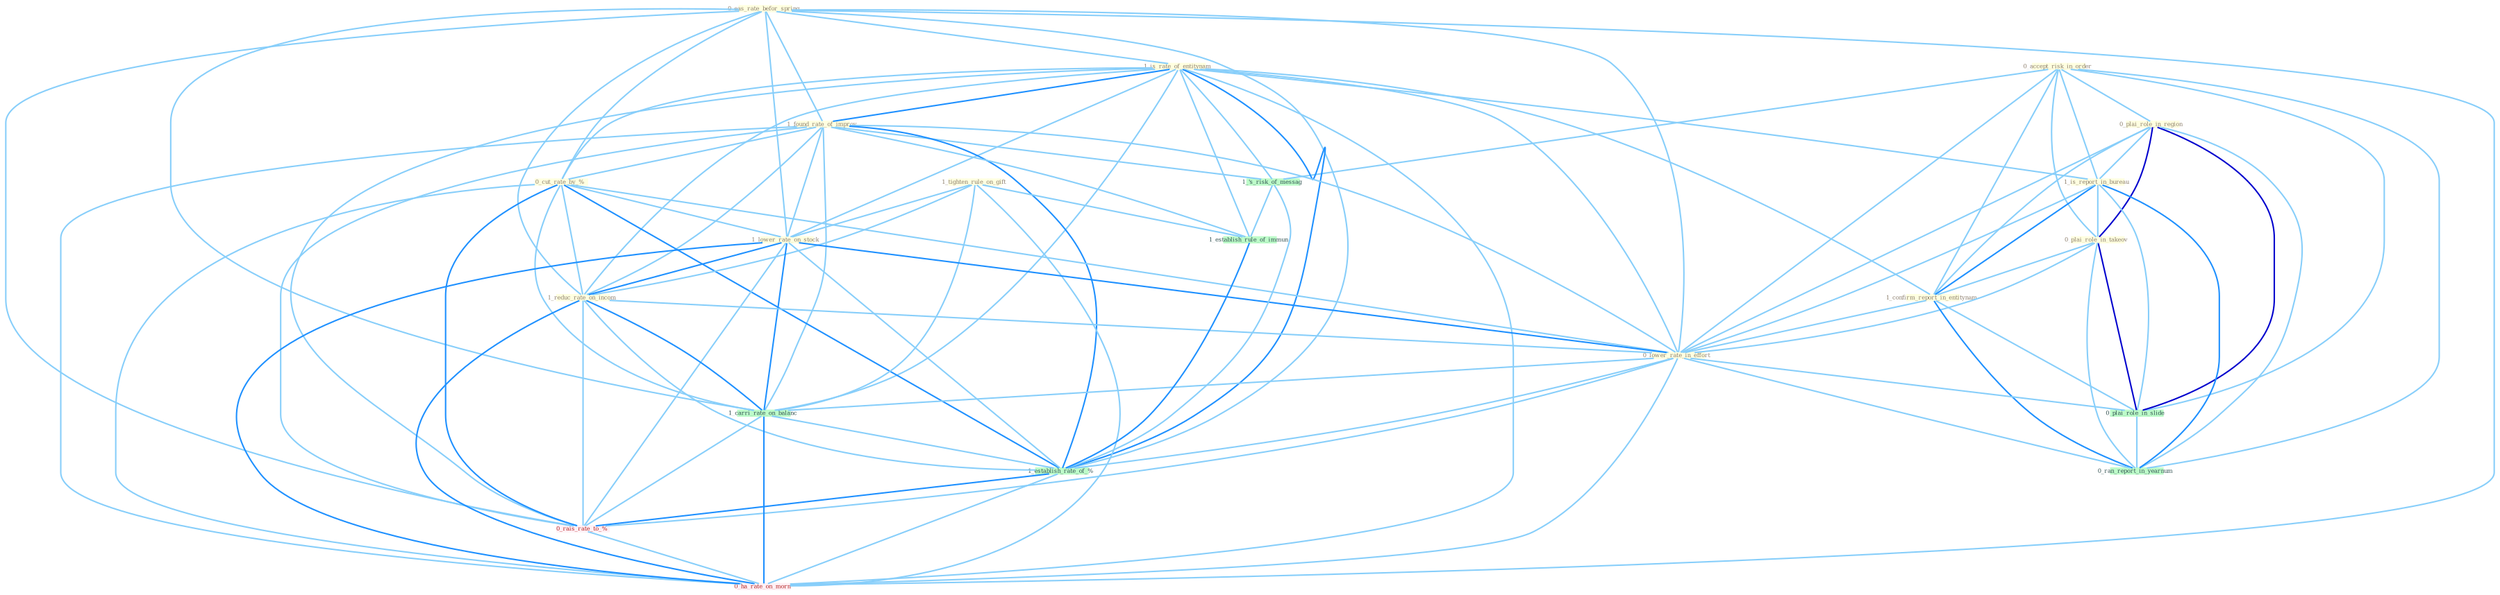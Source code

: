 Graph G{ 
    node
    [shape=polygon,style=filled,width=.5,height=.06,color="#BDFCC9",fixedsize=true,fontsize=4,
    fontcolor="#2f4f4f"];
    {node
    [color="#ffffe0", fontcolor="#8b7d6b"] "0_accept_risk_in_order " "0_eas_rate_befor_spring " "1_is_rate_of_entitynam " "0_plai_role_in_region " "1_is_report_in_bureau " "1_found_rate_of_improv " "0_cut_rate_by_% " "1_tighten_rule_on_gift " "1_lower_rate_on_stock " "1_reduc_rate_on_incom " "0_plai_role_in_takeov " "1_confirm_report_in_entitynam " "0_lower_rate_in_effort "}
{node [color="#fff0f5", fontcolor="#b22222"] "0_rais_rate_to_% " "0_ha_rate_on_morn "}
edge [color="#B0E2FF"];

	"0_accept_risk_in_order " -- "0_plai_role_in_region " [w="1", color="#87cefa" ];
	"0_accept_risk_in_order " -- "1_is_report_in_bureau " [w="1", color="#87cefa" ];
	"0_accept_risk_in_order " -- "0_plai_role_in_takeov " [w="1", color="#87cefa" ];
	"0_accept_risk_in_order " -- "1_confirm_report_in_entitynam " [w="1", color="#87cefa" ];
	"0_accept_risk_in_order " -- "0_lower_rate_in_effort " [w="1", color="#87cefa" ];
	"0_accept_risk_in_order " -- "0_plai_role_in_slide " [w="1", color="#87cefa" ];
	"0_accept_risk_in_order " -- "1_'s_risk_of_messag " [w="1", color="#87cefa" ];
	"0_accept_risk_in_order " -- "0_ran_report_in_yearnum " [w="1", color="#87cefa" ];
	"0_eas_rate_befor_spring " -- "1_is_rate_of_entitynam " [w="1", color="#87cefa" ];
	"0_eas_rate_befor_spring " -- "1_found_rate_of_improv " [w="1", color="#87cefa" ];
	"0_eas_rate_befor_spring " -- "0_cut_rate_by_% " [w="1", color="#87cefa" ];
	"0_eas_rate_befor_spring " -- "1_lower_rate_on_stock " [w="1", color="#87cefa" ];
	"0_eas_rate_befor_spring " -- "1_reduc_rate_on_incom " [w="1", color="#87cefa" ];
	"0_eas_rate_befor_spring " -- "0_lower_rate_in_effort " [w="1", color="#87cefa" ];
	"0_eas_rate_befor_spring " -- "1_carri_rate_on_balanc " [w="1", color="#87cefa" ];
	"0_eas_rate_befor_spring " -- "1_establish_rate_of_% " [w="1", color="#87cefa" ];
	"0_eas_rate_befor_spring " -- "0_rais_rate_to_% " [w="1", color="#87cefa" ];
	"0_eas_rate_befor_spring " -- "0_ha_rate_on_morn " [w="1", color="#87cefa" ];
	"1_is_rate_of_entitynam " -- "1_is_report_in_bureau " [w="1", color="#87cefa" ];
	"1_is_rate_of_entitynam " -- "1_found_rate_of_improv " [w="2", color="#1e90ff" , len=0.8];
	"1_is_rate_of_entitynam " -- "0_cut_rate_by_% " [w="1", color="#87cefa" ];
	"1_is_rate_of_entitynam " -- "1_lower_rate_on_stock " [w="1", color="#87cefa" ];
	"1_is_rate_of_entitynam " -- "1_reduc_rate_on_incom " [w="1", color="#87cefa" ];
	"1_is_rate_of_entitynam " -- "1_confirm_report_in_entitynam " [w="1", color="#87cefa" ];
	"1_is_rate_of_entitynam " -- "0_lower_rate_in_effort " [w="1", color="#87cefa" ];
	"1_is_rate_of_entitynam " -- "1_carri_rate_on_balanc " [w="1", color="#87cefa" ];
	"1_is_rate_of_entitynam " -- "1_'s_risk_of_messag " [w="1", color="#87cefa" ];
	"1_is_rate_of_entitynam " -- "1_establish_rule_of_immun " [w="1", color="#87cefa" ];
	"1_is_rate_of_entitynam " -- "1_establish_rate_of_% " [w="2", color="#1e90ff" , len=0.8];
	"1_is_rate_of_entitynam " -- "0_rais_rate_to_% " [w="1", color="#87cefa" ];
	"1_is_rate_of_entitynam " -- "0_ha_rate_on_morn " [w="1", color="#87cefa" ];
	"0_plai_role_in_region " -- "1_is_report_in_bureau " [w="1", color="#87cefa" ];
	"0_plai_role_in_region " -- "0_plai_role_in_takeov " [w="3", color="#0000cd" , len=0.6];
	"0_plai_role_in_region " -- "1_confirm_report_in_entitynam " [w="1", color="#87cefa" ];
	"0_plai_role_in_region " -- "0_lower_rate_in_effort " [w="1", color="#87cefa" ];
	"0_plai_role_in_region " -- "0_plai_role_in_slide " [w="3", color="#0000cd" , len=0.6];
	"0_plai_role_in_region " -- "0_ran_report_in_yearnum " [w="1", color="#87cefa" ];
	"1_is_report_in_bureau " -- "0_plai_role_in_takeov " [w="1", color="#87cefa" ];
	"1_is_report_in_bureau " -- "1_confirm_report_in_entitynam " [w="2", color="#1e90ff" , len=0.8];
	"1_is_report_in_bureau " -- "0_lower_rate_in_effort " [w="1", color="#87cefa" ];
	"1_is_report_in_bureau " -- "0_plai_role_in_slide " [w="1", color="#87cefa" ];
	"1_is_report_in_bureau " -- "0_ran_report_in_yearnum " [w="2", color="#1e90ff" , len=0.8];
	"1_found_rate_of_improv " -- "0_cut_rate_by_% " [w="1", color="#87cefa" ];
	"1_found_rate_of_improv " -- "1_lower_rate_on_stock " [w="1", color="#87cefa" ];
	"1_found_rate_of_improv " -- "1_reduc_rate_on_incom " [w="1", color="#87cefa" ];
	"1_found_rate_of_improv " -- "0_lower_rate_in_effort " [w="1", color="#87cefa" ];
	"1_found_rate_of_improv " -- "1_carri_rate_on_balanc " [w="1", color="#87cefa" ];
	"1_found_rate_of_improv " -- "1_'s_risk_of_messag " [w="1", color="#87cefa" ];
	"1_found_rate_of_improv " -- "1_establish_rule_of_immun " [w="1", color="#87cefa" ];
	"1_found_rate_of_improv " -- "1_establish_rate_of_% " [w="2", color="#1e90ff" , len=0.8];
	"1_found_rate_of_improv " -- "0_rais_rate_to_% " [w="1", color="#87cefa" ];
	"1_found_rate_of_improv " -- "0_ha_rate_on_morn " [w="1", color="#87cefa" ];
	"0_cut_rate_by_% " -- "1_lower_rate_on_stock " [w="1", color="#87cefa" ];
	"0_cut_rate_by_% " -- "1_reduc_rate_on_incom " [w="1", color="#87cefa" ];
	"0_cut_rate_by_% " -- "0_lower_rate_in_effort " [w="1", color="#87cefa" ];
	"0_cut_rate_by_% " -- "1_carri_rate_on_balanc " [w="1", color="#87cefa" ];
	"0_cut_rate_by_% " -- "1_establish_rate_of_% " [w="2", color="#1e90ff" , len=0.8];
	"0_cut_rate_by_% " -- "0_rais_rate_to_% " [w="2", color="#1e90ff" , len=0.8];
	"0_cut_rate_by_% " -- "0_ha_rate_on_morn " [w="1", color="#87cefa" ];
	"1_tighten_rule_on_gift " -- "1_lower_rate_on_stock " [w="1", color="#87cefa" ];
	"1_tighten_rule_on_gift " -- "1_reduc_rate_on_incom " [w="1", color="#87cefa" ];
	"1_tighten_rule_on_gift " -- "1_carri_rate_on_balanc " [w="1", color="#87cefa" ];
	"1_tighten_rule_on_gift " -- "1_establish_rule_of_immun " [w="1", color="#87cefa" ];
	"1_tighten_rule_on_gift " -- "0_ha_rate_on_morn " [w="1", color="#87cefa" ];
	"1_lower_rate_on_stock " -- "1_reduc_rate_on_incom " [w="2", color="#1e90ff" , len=0.8];
	"1_lower_rate_on_stock " -- "0_lower_rate_in_effort " [w="2", color="#1e90ff" , len=0.8];
	"1_lower_rate_on_stock " -- "1_carri_rate_on_balanc " [w="2", color="#1e90ff" , len=0.8];
	"1_lower_rate_on_stock " -- "1_establish_rate_of_% " [w="1", color="#87cefa" ];
	"1_lower_rate_on_stock " -- "0_rais_rate_to_% " [w="1", color="#87cefa" ];
	"1_lower_rate_on_stock " -- "0_ha_rate_on_morn " [w="2", color="#1e90ff" , len=0.8];
	"1_reduc_rate_on_incom " -- "0_lower_rate_in_effort " [w="1", color="#87cefa" ];
	"1_reduc_rate_on_incom " -- "1_carri_rate_on_balanc " [w="2", color="#1e90ff" , len=0.8];
	"1_reduc_rate_on_incom " -- "1_establish_rate_of_% " [w="1", color="#87cefa" ];
	"1_reduc_rate_on_incom " -- "0_rais_rate_to_% " [w="1", color="#87cefa" ];
	"1_reduc_rate_on_incom " -- "0_ha_rate_on_morn " [w="2", color="#1e90ff" , len=0.8];
	"0_plai_role_in_takeov " -- "1_confirm_report_in_entitynam " [w="1", color="#87cefa" ];
	"0_plai_role_in_takeov " -- "0_lower_rate_in_effort " [w="1", color="#87cefa" ];
	"0_plai_role_in_takeov " -- "0_plai_role_in_slide " [w="3", color="#0000cd" , len=0.6];
	"0_plai_role_in_takeov " -- "0_ran_report_in_yearnum " [w="1", color="#87cefa" ];
	"1_confirm_report_in_entitynam " -- "0_lower_rate_in_effort " [w="1", color="#87cefa" ];
	"1_confirm_report_in_entitynam " -- "0_plai_role_in_slide " [w="1", color="#87cefa" ];
	"1_confirm_report_in_entitynam " -- "0_ran_report_in_yearnum " [w="2", color="#1e90ff" , len=0.8];
	"0_lower_rate_in_effort " -- "0_plai_role_in_slide " [w="1", color="#87cefa" ];
	"0_lower_rate_in_effort " -- "1_carri_rate_on_balanc " [w="1", color="#87cefa" ];
	"0_lower_rate_in_effort " -- "0_ran_report_in_yearnum " [w="1", color="#87cefa" ];
	"0_lower_rate_in_effort " -- "1_establish_rate_of_% " [w="1", color="#87cefa" ];
	"0_lower_rate_in_effort " -- "0_rais_rate_to_% " [w="1", color="#87cefa" ];
	"0_lower_rate_in_effort " -- "0_ha_rate_on_morn " [w="1", color="#87cefa" ];
	"0_plai_role_in_slide " -- "0_ran_report_in_yearnum " [w="1", color="#87cefa" ];
	"1_carri_rate_on_balanc " -- "1_establish_rate_of_% " [w="1", color="#87cefa" ];
	"1_carri_rate_on_balanc " -- "0_rais_rate_to_% " [w="1", color="#87cefa" ];
	"1_carri_rate_on_balanc " -- "0_ha_rate_on_morn " [w="2", color="#1e90ff" , len=0.8];
	"1_'s_risk_of_messag " -- "1_establish_rule_of_immun " [w="1", color="#87cefa" ];
	"1_'s_risk_of_messag " -- "1_establish_rate_of_% " [w="1", color="#87cefa" ];
	"1_establish_rule_of_immun " -- "1_establish_rate_of_% " [w="2", color="#1e90ff" , len=0.8];
	"1_establish_rate_of_% " -- "0_rais_rate_to_% " [w="2", color="#1e90ff" , len=0.8];
	"1_establish_rate_of_% " -- "0_ha_rate_on_morn " [w="1", color="#87cefa" ];
	"0_rais_rate_to_% " -- "0_ha_rate_on_morn " [w="1", color="#87cefa" ];
}